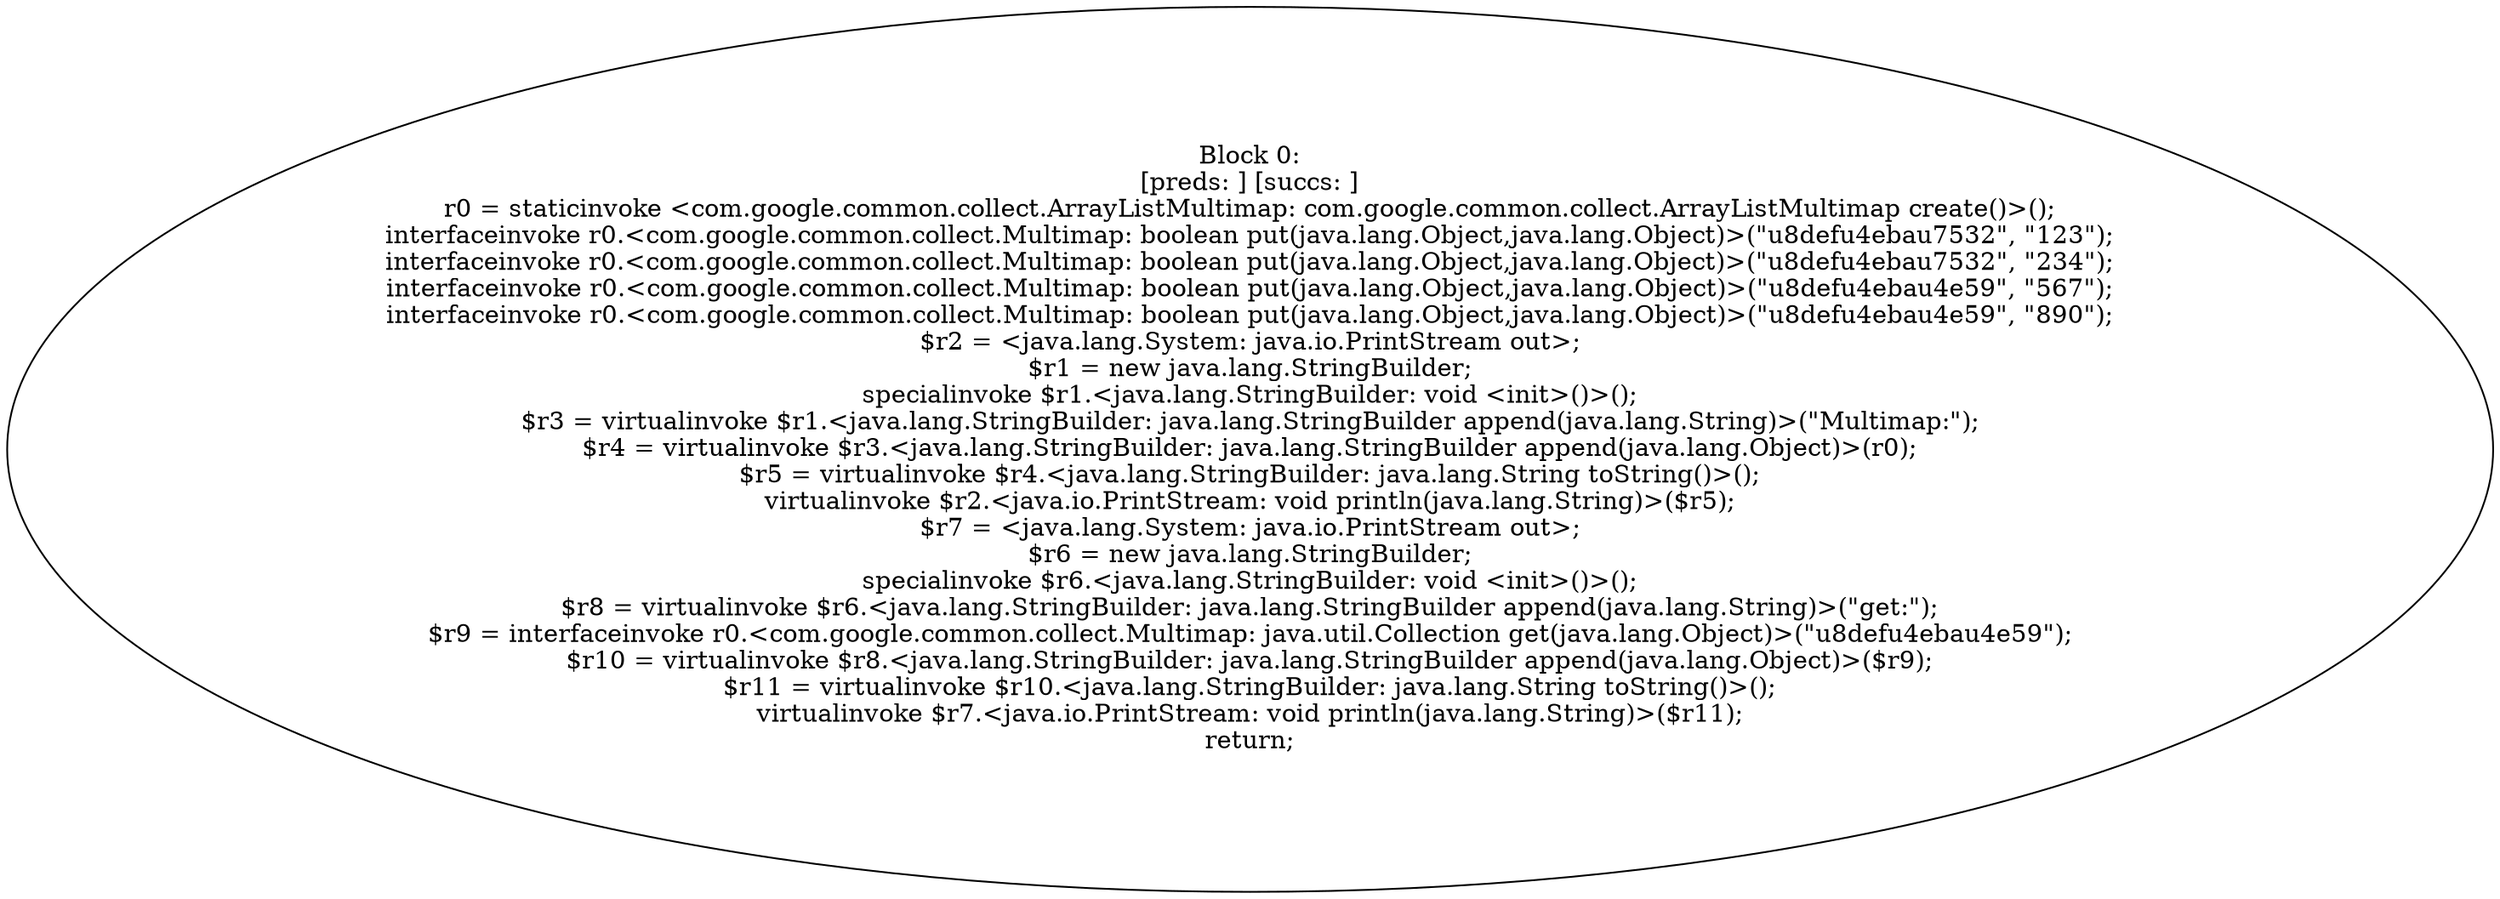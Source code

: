 digraph "unitGraph" {
    "Block 0:
[preds: ] [succs: ]
r0 = staticinvoke <com.google.common.collect.ArrayListMultimap: com.google.common.collect.ArrayListMultimap create()>();
interfaceinvoke r0.<com.google.common.collect.Multimap: boolean put(java.lang.Object,java.lang.Object)>(\"\u8def\u4eba\u7532\", \"123\");
interfaceinvoke r0.<com.google.common.collect.Multimap: boolean put(java.lang.Object,java.lang.Object)>(\"\u8def\u4eba\u7532\", \"234\");
interfaceinvoke r0.<com.google.common.collect.Multimap: boolean put(java.lang.Object,java.lang.Object)>(\"\u8def\u4eba\u4e59\", \"567\");
interfaceinvoke r0.<com.google.common.collect.Multimap: boolean put(java.lang.Object,java.lang.Object)>(\"\u8def\u4eba\u4e59\", \"890\");
$r2 = <java.lang.System: java.io.PrintStream out>;
$r1 = new java.lang.StringBuilder;
specialinvoke $r1.<java.lang.StringBuilder: void <init>()>();
$r3 = virtualinvoke $r1.<java.lang.StringBuilder: java.lang.StringBuilder append(java.lang.String)>(\"Multimap:\");
$r4 = virtualinvoke $r3.<java.lang.StringBuilder: java.lang.StringBuilder append(java.lang.Object)>(r0);
$r5 = virtualinvoke $r4.<java.lang.StringBuilder: java.lang.String toString()>();
virtualinvoke $r2.<java.io.PrintStream: void println(java.lang.String)>($r5);
$r7 = <java.lang.System: java.io.PrintStream out>;
$r6 = new java.lang.StringBuilder;
specialinvoke $r6.<java.lang.StringBuilder: void <init>()>();
$r8 = virtualinvoke $r6.<java.lang.StringBuilder: java.lang.StringBuilder append(java.lang.String)>(\"get:\");
$r9 = interfaceinvoke r0.<com.google.common.collect.Multimap: java.util.Collection get(java.lang.Object)>(\"\u8def\u4eba\u4e59\");
$r10 = virtualinvoke $r8.<java.lang.StringBuilder: java.lang.StringBuilder append(java.lang.Object)>($r9);
$r11 = virtualinvoke $r10.<java.lang.StringBuilder: java.lang.String toString()>();
virtualinvoke $r7.<java.io.PrintStream: void println(java.lang.String)>($r11);
return;
"
}
